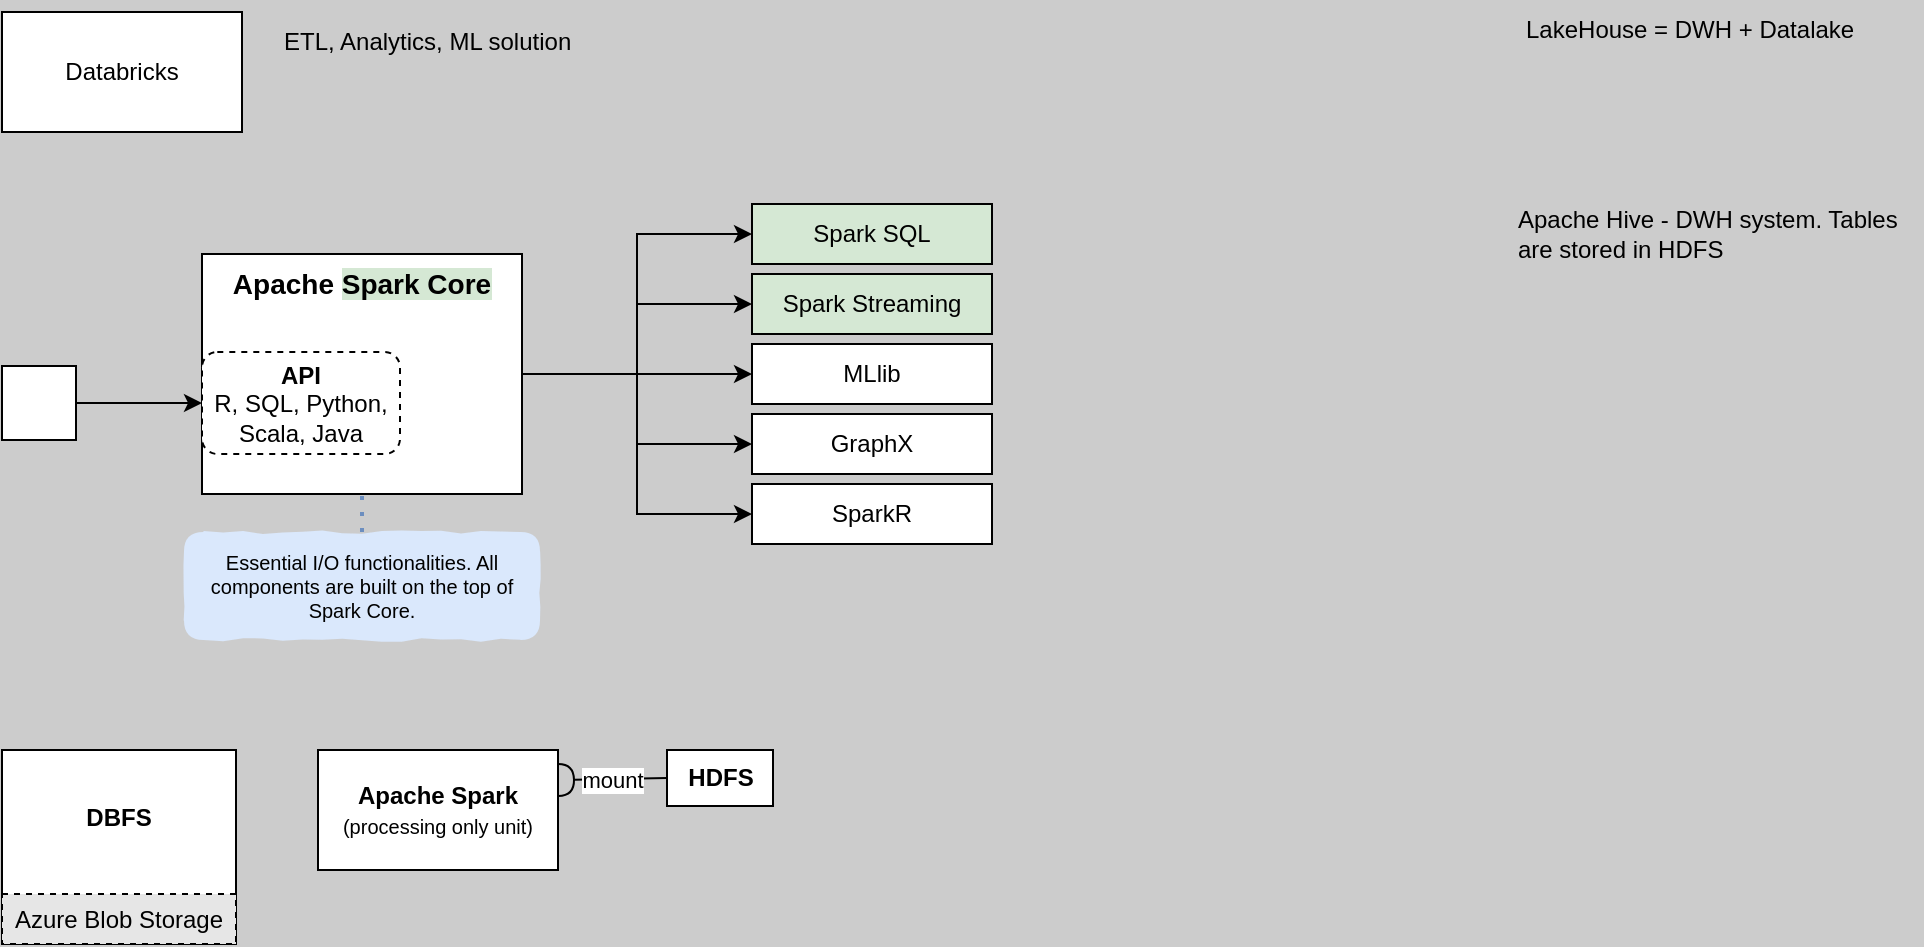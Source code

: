 <mxfile version="21.0.10" type="github">
  <diagram name="Page-1" id="mvxoPzZDPtbUDeEoAUA9">
    <mxGraphModel dx="993" dy="663" grid="0" gridSize="10" guides="1" tooltips="1" connect="1" arrows="1" fold="1" page="1" pageScale="1" pageWidth="1169" pageHeight="1654" background="#CCCCCC" math="0" shadow="0">
      <root>
        <mxCell id="0" />
        <mxCell id="1" parent="0" />
        <UserObject label="Databricks" id="nMdtc5GlGOttccwo4Kmc-1">
          <mxCell style="rounded=0;whiteSpace=wrap;html=1;" vertex="1" parent="1">
            <mxGeometry x="36" y="49" width="120" height="60" as="geometry" />
          </mxCell>
        </UserObject>
        <UserObject label="Apache Hive - DWH system. Tables are stored in HDFS" id="nMdtc5GlGOttccwo4Kmc-3">
          <mxCell style="text;html=1;strokeColor=none;fillColor=none;align=left;verticalAlign=middle;whiteSpace=wrap;rounded=0;" vertex="1" parent="1">
            <mxGeometry x="792" y="145" width="200" height="30" as="geometry" />
          </mxCell>
        </UserObject>
        <mxCell id="nMdtc5GlGOttccwo4Kmc-4" value="ETL, Analytics, ML solution " style="text;html=1;strokeColor=none;fillColor=none;align=left;verticalAlign=middle;whiteSpace=wrap;rounded=0;" vertex="1" parent="1">
          <mxGeometry x="175" y="49" width="157" height="30" as="geometry" />
        </mxCell>
        <mxCell id="nMdtc5GlGOttccwo4Kmc-20" style="edgeStyle=orthogonalEdgeStyle;rounded=0;orthogonalLoop=1;jettySize=auto;html=1;exitX=1;exitY=0.5;exitDx=0;exitDy=0;entryX=0;entryY=0.5;entryDx=0;entryDy=0;" edge="1" parent="1" source="nMdtc5GlGOttccwo4Kmc-9" target="nMdtc5GlGOttccwo4Kmc-14">
          <mxGeometry relative="1" as="geometry" />
        </mxCell>
        <mxCell id="nMdtc5GlGOttccwo4Kmc-21" style="edgeStyle=orthogonalEdgeStyle;rounded=0;orthogonalLoop=1;jettySize=auto;html=1;exitX=1;exitY=0.5;exitDx=0;exitDy=0;entryX=0;entryY=0.5;entryDx=0;entryDy=0;" edge="1" parent="1" source="nMdtc5GlGOttccwo4Kmc-9" target="nMdtc5GlGOttccwo4Kmc-15">
          <mxGeometry relative="1" as="geometry" />
        </mxCell>
        <mxCell id="nMdtc5GlGOttccwo4Kmc-22" style="edgeStyle=orthogonalEdgeStyle;rounded=0;orthogonalLoop=1;jettySize=auto;html=1;exitX=1;exitY=0.5;exitDx=0;exitDy=0;entryX=0;entryY=0.5;entryDx=0;entryDy=0;" edge="1" parent="1" source="nMdtc5GlGOttccwo4Kmc-9" target="nMdtc5GlGOttccwo4Kmc-16">
          <mxGeometry relative="1" as="geometry" />
        </mxCell>
        <mxCell id="nMdtc5GlGOttccwo4Kmc-23" style="edgeStyle=orthogonalEdgeStyle;rounded=0;orthogonalLoop=1;jettySize=auto;html=1;exitX=1;exitY=0.5;exitDx=0;exitDy=0;entryX=0;entryY=0.5;entryDx=0;entryDy=0;" edge="1" parent="1" source="nMdtc5GlGOttccwo4Kmc-9" target="nMdtc5GlGOttccwo4Kmc-17">
          <mxGeometry relative="1" as="geometry" />
        </mxCell>
        <mxCell id="nMdtc5GlGOttccwo4Kmc-24" style="edgeStyle=orthogonalEdgeStyle;rounded=0;orthogonalLoop=1;jettySize=auto;html=1;exitX=1;exitY=0.5;exitDx=0;exitDy=0;entryX=0;entryY=0.5;entryDx=0;entryDy=0;" edge="1" parent="1" source="nMdtc5GlGOttccwo4Kmc-9" target="nMdtc5GlGOttccwo4Kmc-18">
          <mxGeometry relative="1" as="geometry" />
        </mxCell>
        <mxCell id="nMdtc5GlGOttccwo4Kmc-28" style="edgeStyle=orthogonalEdgeStyle;rounded=0;orthogonalLoop=1;jettySize=auto;html=1;exitX=1;exitY=0.5;exitDx=0;exitDy=0;entryX=0;entryY=0.5;entryDx=0;entryDy=0;" edge="1" parent="1" source="nMdtc5GlGOttccwo4Kmc-12" target="nMdtc5GlGOttccwo4Kmc-10">
          <mxGeometry relative="1" as="geometry" />
        </mxCell>
        <mxCell id="nMdtc5GlGOttccwo4Kmc-12" value="" style="shape=image;html=1;verticalAlign=top;verticalLabelPosition=bottom;labelBackgroundColor=#ffffff;imageAspect=0;aspect=fixed;image=https://cdn1.iconfinder.com/data/icons/ionicons-sharp-vol-2/512/terminal-sharp-128.png;imageBackground=default;imageBorder=default;noLabel=0;" vertex="1" parent="1">
          <mxGeometry x="36" y="226" width="37" height="37" as="geometry" />
        </mxCell>
        <UserObject label="Spark SQL" tooltip="Structured data processing" id="nMdtc5GlGOttccwo4Kmc-14">
          <mxCell style="rounded=0;whiteSpace=wrap;html=1;glass=0;shadow=0;gradientColor=none;fillStyle=solid;fillColor=#D5E8D4;" vertex="1" parent="1">
            <mxGeometry x="411" y="145" width="120" height="30" as="geometry" />
          </mxCell>
        </UserObject>
        <UserObject label="Spark Streaming" tooltip="Scalable, high-throughput, fault-tolerant stream processing" id="nMdtc5GlGOttccwo4Kmc-15">
          <mxCell style="rounded=0;whiteSpace=wrap;html=1;fillColor=#D5E8D4;" vertex="1" parent="1">
            <mxGeometry x="411" y="180" width="120" height="30" as="geometry" />
          </mxCell>
        </UserObject>
        <UserObject label="MLlib" tooltip="Scalable Machine learning library" id="nMdtc5GlGOttccwo4Kmc-16">
          <mxCell style="rounded=0;whiteSpace=wrap;html=1;" vertex="1" parent="1">
            <mxGeometry x="411" y="215" width="120" height="30" as="geometry" />
          </mxCell>
        </UserObject>
        <UserObject label="SparkR" tooltip="Data processing in R with SparkR DataFrame support." id="nMdtc5GlGOttccwo4Kmc-18">
          <mxCell style="rounded=0;whiteSpace=wrap;html=1;" vertex="1" parent="1">
            <mxGeometry x="411" y="285" width="120" height="30" as="geometry" />
          </mxCell>
        </UserObject>
        <mxCell id="nMdtc5GlGOttccwo4Kmc-27" value="" style="group" vertex="1" connectable="0" parent="1">
          <mxGeometry x="136" y="170" width="160" height="120" as="geometry" />
        </mxCell>
        <UserObject label="&lt;font size=&quot;1&quot;&gt;&lt;b style=&quot;font-size: 14px;&quot;&gt;Apache &lt;span style=&quot;background-color: rgb(213, 232, 212);&quot;&gt;Spark Core&lt;/span&gt;&lt;/b&gt;&lt;/font&gt;" tooltip="RDD, MapReduce, Cluster management etc." id="nMdtc5GlGOttccwo4Kmc-9">
          <mxCell style="rounded=0;whiteSpace=wrap;html=1;verticalAlign=top;movable=1;resizable=1;rotatable=1;deletable=1;editable=1;locked=0;connectable=1;" vertex="1" parent="nMdtc5GlGOttccwo4Kmc-27">
            <mxGeometry width="160" height="120" as="geometry" />
          </mxCell>
        </UserObject>
        <mxCell id="nMdtc5GlGOttccwo4Kmc-10" value="&lt;b&gt;&lt;font style=&quot;font-size: 12px;&quot;&gt;API&lt;/font&gt;&lt;/b&gt;&lt;br&gt;R, SQL, Python, Scala, Java" style="rounded=1;whiteSpace=wrap;html=1;dashed=1;" vertex="1" parent="nMdtc5GlGOttccwo4Kmc-27">
          <mxGeometry y="49" width="99" height="51" as="geometry" />
        </mxCell>
        <UserObject label="LakeHouse = DWH + Datalake" id="nMdtc5GlGOttccwo4Kmc-29">
          <mxCell style="text;html=1;strokeColor=none;fillColor=none;align=left;verticalAlign=middle;whiteSpace=wrap;rounded=0;" vertex="1" parent="1">
            <mxGeometry x="796" y="43" width="200" height="30" as="geometry" />
          </mxCell>
        </UserObject>
        <mxCell id="nMdtc5GlGOttccwo4Kmc-35" value="Essential I/O functionalities. All components are built on the top of Spark Core." style="text;html=1;strokeColor=none;fillColor=#dae8fc;align=center;verticalAlign=middle;whiteSpace=wrap;rounded=1;labelBorderColor=none;glass=0;fontSize=10;comic=1;absoluteArcSize=0;arcSize=18;" vertex="1" parent="1">
          <mxGeometry x="127" y="309" width="178" height="54" as="geometry" />
        </mxCell>
        <mxCell id="nMdtc5GlGOttccwo4Kmc-36" value="" style="endArrow=none;dashed=1;html=1;dashPattern=1 3;strokeWidth=2;rounded=0;exitX=0.5;exitY=0;exitDx=0;exitDy=0;entryX=0.5;entryY=1;entryDx=0;entryDy=0;fillColor=#dae8fc;strokeColor=#6c8ebf;" edge="1" parent="1" source="nMdtc5GlGOttccwo4Kmc-35" target="nMdtc5GlGOttccwo4Kmc-9">
          <mxGeometry width="50" height="50" relative="1" as="geometry">
            <mxPoint x="315" y="397" as="sourcePoint" />
            <mxPoint x="365" y="347" as="targetPoint" />
          </mxGeometry>
        </mxCell>
        <UserObject label="GraphX" tooltip="Network graph analytics engine" id="nMdtc5GlGOttccwo4Kmc-17">
          <mxCell style="rounded=0;whiteSpace=wrap;html=1;" vertex="1" parent="1">
            <mxGeometry x="411" y="250" width="120" height="30" as="geometry" />
          </mxCell>
        </UserObject>
        <mxCell id="SSF3-dgxGvlv1A8OcGRK-6" value="" style="group" vertex="1" connectable="0" parent="1">
          <mxGeometry x="36" y="418" width="117" height="97" as="geometry" />
        </mxCell>
        <UserObject label="&lt;b&gt;DBFS&lt;/b&gt;" tooltip="Databricks File System" id="SSF3-dgxGvlv1A8OcGRK-2">
          <mxCell style="rounded=0;whiteSpace=wrap;html=1;gradientColor=none;shadow=0;verticalAlign=top;spacingTop=20;" vertex="1" parent="SSF3-dgxGvlv1A8OcGRK-6">
            <mxGeometry width="117.0" height="97" as="geometry" />
          </mxCell>
        </UserObject>
        <mxCell id="SSF3-dgxGvlv1A8OcGRK-5" value="Azure Blob Storage" style="rounded=0;whiteSpace=wrap;html=1;dashed=1;fillColor=#E6E6E6;" vertex="1" parent="SSF3-dgxGvlv1A8OcGRK-6">
          <mxGeometry y="72" width="117.0" height="25" as="geometry" />
        </mxCell>
        <mxCell id="SSF3-dgxGvlv1A8OcGRK-7" value="&lt;b&gt;HDFS&lt;/b&gt;" style="rounded=0;whiteSpace=wrap;html=1;labelBackgroundColor=none;labelBorderColor=none;" vertex="1" parent="1">
          <mxGeometry x="368.5" y="418" width="53" height="28" as="geometry" />
        </mxCell>
        <mxCell id="SSF3-dgxGvlv1A8OcGRK-8" value="mount" style="endArrow=halfCircle;html=1;rounded=0;entryX=1;entryY=0.25;entryDx=0;entryDy=0;endFill=0;labelBackgroundColor=default;labelBorderColor=none;exitX=0;exitY=0.5;exitDx=0;exitDy=0;" edge="1" parent="1" source="SSF3-dgxGvlv1A8OcGRK-7" target="SSF3-dgxGvlv1A8OcGRK-9">
          <mxGeometry width="50" height="50" relative="1" as="geometry">
            <mxPoint x="196" y="384" as="sourcePoint" />
            <mxPoint x="134" y="465" as="targetPoint" />
          </mxGeometry>
        </mxCell>
        <mxCell id="SSF3-dgxGvlv1A8OcGRK-9" value="&lt;b&gt;Apache Spark&lt;/b&gt;&lt;br&gt;&lt;font style=&quot;font-size: 10px;&quot;&gt;(processing only unit)&lt;/font&gt;" style="rounded=0;whiteSpace=wrap;html=1;" vertex="1" parent="1">
          <mxGeometry x="194" y="418" width="120" height="60" as="geometry" />
        </mxCell>
        <object label="Layer1" id="nMdtc5GlGOttccwo4Kmc-39">
          <mxCell parent="0" />
        </object>
      </root>
    </mxGraphModel>
  </diagram>
</mxfile>
